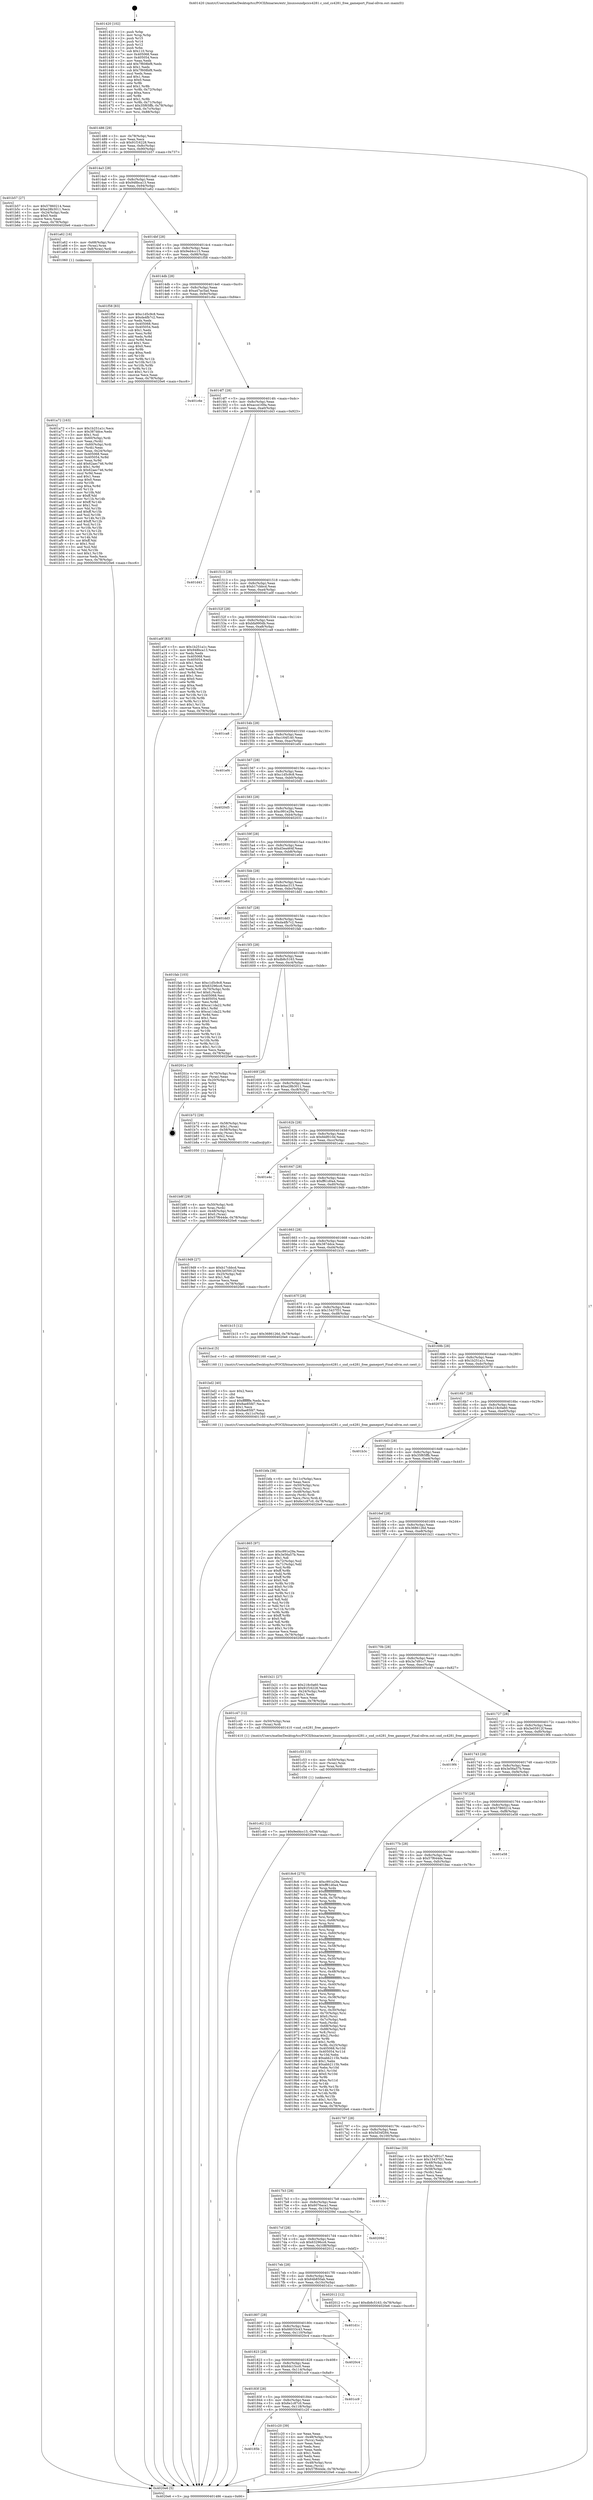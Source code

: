 digraph "0x401420" {
  label = "0x401420 (/mnt/c/Users/mathe/Desktop/tcc/POCII/binaries/extr_linuxsoundpcics4281.c_snd_cs4281_free_gameport_Final-ollvm.out::main(0))"
  labelloc = "t"
  node[shape=record]

  Entry [label="",width=0.3,height=0.3,shape=circle,fillcolor=black,style=filled]
  "0x401486" [label="{
     0x401486 [29]\l
     | [instrs]\l
     &nbsp;&nbsp;0x401486 \<+3\>: mov -0x78(%rbp),%eax\l
     &nbsp;&nbsp;0x401489 \<+2\>: mov %eax,%ecx\l
     &nbsp;&nbsp;0x40148b \<+6\>: sub $0x91f16228,%ecx\l
     &nbsp;&nbsp;0x401491 \<+6\>: mov %eax,-0x8c(%rbp)\l
     &nbsp;&nbsp;0x401497 \<+6\>: mov %ecx,-0x90(%rbp)\l
     &nbsp;&nbsp;0x40149d \<+6\>: je 0000000000401b57 \<main+0x737\>\l
  }"]
  "0x401b57" [label="{
     0x401b57 [27]\l
     | [instrs]\l
     &nbsp;&nbsp;0x401b57 \<+5\>: mov $0x57860214,%eax\l
     &nbsp;&nbsp;0x401b5c \<+5\>: mov $0xe28b3011,%ecx\l
     &nbsp;&nbsp;0x401b61 \<+3\>: mov -0x24(%rbp),%edx\l
     &nbsp;&nbsp;0x401b64 \<+3\>: cmp $0x0,%edx\l
     &nbsp;&nbsp;0x401b67 \<+3\>: cmove %ecx,%eax\l
     &nbsp;&nbsp;0x401b6a \<+3\>: mov %eax,-0x78(%rbp)\l
     &nbsp;&nbsp;0x401b6d \<+5\>: jmp 00000000004020e6 \<main+0xcc6\>\l
  }"]
  "0x4014a3" [label="{
     0x4014a3 [28]\l
     | [instrs]\l
     &nbsp;&nbsp;0x4014a3 \<+5\>: jmp 00000000004014a8 \<main+0x88\>\l
     &nbsp;&nbsp;0x4014a8 \<+6\>: mov -0x8c(%rbp),%eax\l
     &nbsp;&nbsp;0x4014ae \<+5\>: sub $0x948bca13,%eax\l
     &nbsp;&nbsp;0x4014b3 \<+6\>: mov %eax,-0x94(%rbp)\l
     &nbsp;&nbsp;0x4014b9 \<+6\>: je 0000000000401a62 \<main+0x642\>\l
  }"]
  Exit [label="",width=0.3,height=0.3,shape=circle,fillcolor=black,style=filled,peripheries=2]
  "0x401a62" [label="{
     0x401a62 [16]\l
     | [instrs]\l
     &nbsp;&nbsp;0x401a62 \<+4\>: mov -0x68(%rbp),%rax\l
     &nbsp;&nbsp;0x401a66 \<+3\>: mov (%rax),%rax\l
     &nbsp;&nbsp;0x401a69 \<+4\>: mov 0x8(%rax),%rdi\l
     &nbsp;&nbsp;0x401a6d \<+5\>: call 0000000000401060 \<atoi@plt\>\l
     | [calls]\l
     &nbsp;&nbsp;0x401060 \{1\} (unknown)\l
  }"]
  "0x4014bf" [label="{
     0x4014bf [28]\l
     | [instrs]\l
     &nbsp;&nbsp;0x4014bf \<+5\>: jmp 00000000004014c4 \<main+0xa4\>\l
     &nbsp;&nbsp;0x4014c4 \<+6\>: mov -0x8c(%rbp),%eax\l
     &nbsp;&nbsp;0x4014ca \<+5\>: sub $0x9ed4cc15,%eax\l
     &nbsp;&nbsp;0x4014cf \<+6\>: mov %eax,-0x98(%rbp)\l
     &nbsp;&nbsp;0x4014d5 \<+6\>: je 0000000000401f58 \<main+0xb38\>\l
  }"]
  "0x401c62" [label="{
     0x401c62 [12]\l
     | [instrs]\l
     &nbsp;&nbsp;0x401c62 \<+7\>: movl $0x9ed4cc15,-0x78(%rbp)\l
     &nbsp;&nbsp;0x401c69 \<+5\>: jmp 00000000004020e6 \<main+0xcc6\>\l
  }"]
  "0x401f58" [label="{
     0x401f58 [83]\l
     | [instrs]\l
     &nbsp;&nbsp;0x401f58 \<+5\>: mov $0xc1d5c9c8,%eax\l
     &nbsp;&nbsp;0x401f5d \<+5\>: mov $0xda4fb7c2,%ecx\l
     &nbsp;&nbsp;0x401f62 \<+2\>: xor %edx,%edx\l
     &nbsp;&nbsp;0x401f64 \<+7\>: mov 0x405068,%esi\l
     &nbsp;&nbsp;0x401f6b \<+7\>: mov 0x405054,%edi\l
     &nbsp;&nbsp;0x401f72 \<+3\>: sub $0x1,%edx\l
     &nbsp;&nbsp;0x401f75 \<+3\>: mov %esi,%r8d\l
     &nbsp;&nbsp;0x401f78 \<+3\>: add %edx,%r8d\l
     &nbsp;&nbsp;0x401f7b \<+4\>: imul %r8d,%esi\l
     &nbsp;&nbsp;0x401f7f \<+3\>: and $0x1,%esi\l
     &nbsp;&nbsp;0x401f82 \<+3\>: cmp $0x0,%esi\l
     &nbsp;&nbsp;0x401f85 \<+4\>: sete %r9b\l
     &nbsp;&nbsp;0x401f89 \<+3\>: cmp $0xa,%edi\l
     &nbsp;&nbsp;0x401f8c \<+4\>: setl %r10b\l
     &nbsp;&nbsp;0x401f90 \<+3\>: mov %r9b,%r11b\l
     &nbsp;&nbsp;0x401f93 \<+3\>: and %r10b,%r11b\l
     &nbsp;&nbsp;0x401f96 \<+3\>: xor %r10b,%r9b\l
     &nbsp;&nbsp;0x401f99 \<+3\>: or %r9b,%r11b\l
     &nbsp;&nbsp;0x401f9c \<+4\>: test $0x1,%r11b\l
     &nbsp;&nbsp;0x401fa0 \<+3\>: cmovne %ecx,%eax\l
     &nbsp;&nbsp;0x401fa3 \<+3\>: mov %eax,-0x78(%rbp)\l
     &nbsp;&nbsp;0x401fa6 \<+5\>: jmp 00000000004020e6 \<main+0xcc6\>\l
  }"]
  "0x4014db" [label="{
     0x4014db [28]\l
     | [instrs]\l
     &nbsp;&nbsp;0x4014db \<+5\>: jmp 00000000004014e0 \<main+0xc0\>\l
     &nbsp;&nbsp;0x4014e0 \<+6\>: mov -0x8c(%rbp),%eax\l
     &nbsp;&nbsp;0x4014e6 \<+5\>: sub $0xa47ac5ad,%eax\l
     &nbsp;&nbsp;0x4014eb \<+6\>: mov %eax,-0x9c(%rbp)\l
     &nbsp;&nbsp;0x4014f1 \<+6\>: je 0000000000401c6e \<main+0x84e\>\l
  }"]
  "0x401c53" [label="{
     0x401c53 [15]\l
     | [instrs]\l
     &nbsp;&nbsp;0x401c53 \<+4\>: mov -0x50(%rbp),%rax\l
     &nbsp;&nbsp;0x401c57 \<+3\>: mov (%rax),%rax\l
     &nbsp;&nbsp;0x401c5a \<+3\>: mov %rax,%rdi\l
     &nbsp;&nbsp;0x401c5d \<+5\>: call 0000000000401030 \<free@plt\>\l
     | [calls]\l
     &nbsp;&nbsp;0x401030 \{1\} (unknown)\l
  }"]
  "0x401c6e" [label="{
     0x401c6e\l
  }", style=dashed]
  "0x4014f7" [label="{
     0x4014f7 [28]\l
     | [instrs]\l
     &nbsp;&nbsp;0x4014f7 \<+5\>: jmp 00000000004014fc \<main+0xdc\>\l
     &nbsp;&nbsp;0x4014fc \<+6\>: mov -0x8c(%rbp),%eax\l
     &nbsp;&nbsp;0x401502 \<+5\>: sub $0xacce169a,%eax\l
     &nbsp;&nbsp;0x401507 \<+6\>: mov %eax,-0xa0(%rbp)\l
     &nbsp;&nbsp;0x40150d \<+6\>: je 0000000000401d43 \<main+0x923\>\l
  }"]
  "0x40185b" [label="{
     0x40185b\l
  }", style=dashed]
  "0x401d43" [label="{
     0x401d43\l
  }", style=dashed]
  "0x401513" [label="{
     0x401513 [28]\l
     | [instrs]\l
     &nbsp;&nbsp;0x401513 \<+5\>: jmp 0000000000401518 \<main+0xf8\>\l
     &nbsp;&nbsp;0x401518 \<+6\>: mov -0x8c(%rbp),%eax\l
     &nbsp;&nbsp;0x40151e \<+5\>: sub $0xb17cbbcd,%eax\l
     &nbsp;&nbsp;0x401523 \<+6\>: mov %eax,-0xa4(%rbp)\l
     &nbsp;&nbsp;0x401529 \<+6\>: je 0000000000401a0f \<main+0x5ef\>\l
  }"]
  "0x401c20" [label="{
     0x401c20 [39]\l
     | [instrs]\l
     &nbsp;&nbsp;0x401c20 \<+2\>: xor %eax,%eax\l
     &nbsp;&nbsp;0x401c22 \<+4\>: mov -0x48(%rbp),%rcx\l
     &nbsp;&nbsp;0x401c26 \<+2\>: mov (%rcx),%edx\l
     &nbsp;&nbsp;0x401c28 \<+2\>: mov %eax,%esi\l
     &nbsp;&nbsp;0x401c2a \<+2\>: sub %edx,%esi\l
     &nbsp;&nbsp;0x401c2c \<+2\>: mov %eax,%edx\l
     &nbsp;&nbsp;0x401c2e \<+3\>: sub $0x1,%edx\l
     &nbsp;&nbsp;0x401c31 \<+2\>: add %edx,%esi\l
     &nbsp;&nbsp;0x401c33 \<+2\>: sub %esi,%eax\l
     &nbsp;&nbsp;0x401c35 \<+4\>: mov -0x48(%rbp),%rcx\l
     &nbsp;&nbsp;0x401c39 \<+2\>: mov %eax,(%rcx)\l
     &nbsp;&nbsp;0x401c3b \<+7\>: movl $0x57f644de,-0x78(%rbp)\l
     &nbsp;&nbsp;0x401c42 \<+5\>: jmp 00000000004020e6 \<main+0xcc6\>\l
  }"]
  "0x401a0f" [label="{
     0x401a0f [83]\l
     | [instrs]\l
     &nbsp;&nbsp;0x401a0f \<+5\>: mov $0x1b251a1c,%eax\l
     &nbsp;&nbsp;0x401a14 \<+5\>: mov $0x948bca13,%ecx\l
     &nbsp;&nbsp;0x401a19 \<+2\>: xor %edx,%edx\l
     &nbsp;&nbsp;0x401a1b \<+7\>: mov 0x405068,%esi\l
     &nbsp;&nbsp;0x401a22 \<+7\>: mov 0x405054,%edi\l
     &nbsp;&nbsp;0x401a29 \<+3\>: sub $0x1,%edx\l
     &nbsp;&nbsp;0x401a2c \<+3\>: mov %esi,%r8d\l
     &nbsp;&nbsp;0x401a2f \<+3\>: add %edx,%r8d\l
     &nbsp;&nbsp;0x401a32 \<+4\>: imul %r8d,%esi\l
     &nbsp;&nbsp;0x401a36 \<+3\>: and $0x1,%esi\l
     &nbsp;&nbsp;0x401a39 \<+3\>: cmp $0x0,%esi\l
     &nbsp;&nbsp;0x401a3c \<+4\>: sete %r9b\l
     &nbsp;&nbsp;0x401a40 \<+3\>: cmp $0xa,%edi\l
     &nbsp;&nbsp;0x401a43 \<+4\>: setl %r10b\l
     &nbsp;&nbsp;0x401a47 \<+3\>: mov %r9b,%r11b\l
     &nbsp;&nbsp;0x401a4a \<+3\>: and %r10b,%r11b\l
     &nbsp;&nbsp;0x401a4d \<+3\>: xor %r10b,%r9b\l
     &nbsp;&nbsp;0x401a50 \<+3\>: or %r9b,%r11b\l
     &nbsp;&nbsp;0x401a53 \<+4\>: test $0x1,%r11b\l
     &nbsp;&nbsp;0x401a57 \<+3\>: cmovne %ecx,%eax\l
     &nbsp;&nbsp;0x401a5a \<+3\>: mov %eax,-0x78(%rbp)\l
     &nbsp;&nbsp;0x401a5d \<+5\>: jmp 00000000004020e6 \<main+0xcc6\>\l
  }"]
  "0x40152f" [label="{
     0x40152f [28]\l
     | [instrs]\l
     &nbsp;&nbsp;0x40152f \<+5\>: jmp 0000000000401534 \<main+0x114\>\l
     &nbsp;&nbsp;0x401534 \<+6\>: mov -0x8c(%rbp),%eax\l
     &nbsp;&nbsp;0x40153a \<+5\>: sub $0xbfa990db,%eax\l
     &nbsp;&nbsp;0x40153f \<+6\>: mov %eax,-0xa8(%rbp)\l
     &nbsp;&nbsp;0x401545 \<+6\>: je 0000000000401ca8 \<main+0x888\>\l
  }"]
  "0x40183f" [label="{
     0x40183f [28]\l
     | [instrs]\l
     &nbsp;&nbsp;0x40183f \<+5\>: jmp 0000000000401844 \<main+0x424\>\l
     &nbsp;&nbsp;0x401844 \<+6\>: mov -0x8c(%rbp),%eax\l
     &nbsp;&nbsp;0x40184a \<+5\>: sub $0x6e1c87c0,%eax\l
     &nbsp;&nbsp;0x40184f \<+6\>: mov %eax,-0x118(%rbp)\l
     &nbsp;&nbsp;0x401855 \<+6\>: je 0000000000401c20 \<main+0x800\>\l
  }"]
  "0x401ca8" [label="{
     0x401ca8\l
  }", style=dashed]
  "0x40154b" [label="{
     0x40154b [28]\l
     | [instrs]\l
     &nbsp;&nbsp;0x40154b \<+5\>: jmp 0000000000401550 \<main+0x130\>\l
     &nbsp;&nbsp;0x401550 \<+6\>: mov -0x8c(%rbp),%eax\l
     &nbsp;&nbsp;0x401556 \<+5\>: sub $0xc164f140,%eax\l
     &nbsp;&nbsp;0x40155b \<+6\>: mov %eax,-0xac(%rbp)\l
     &nbsp;&nbsp;0x401561 \<+6\>: je 0000000000401ef4 \<main+0xad4\>\l
  }"]
  "0x401cc9" [label="{
     0x401cc9\l
  }", style=dashed]
  "0x401ef4" [label="{
     0x401ef4\l
  }", style=dashed]
  "0x401567" [label="{
     0x401567 [28]\l
     | [instrs]\l
     &nbsp;&nbsp;0x401567 \<+5\>: jmp 000000000040156c \<main+0x14c\>\l
     &nbsp;&nbsp;0x40156c \<+6\>: mov -0x8c(%rbp),%eax\l
     &nbsp;&nbsp;0x401572 \<+5\>: sub $0xc1d5c9c8,%eax\l
     &nbsp;&nbsp;0x401577 \<+6\>: mov %eax,-0xb0(%rbp)\l
     &nbsp;&nbsp;0x40157d \<+6\>: je 00000000004020d5 \<main+0xcb5\>\l
  }"]
  "0x401823" [label="{
     0x401823 [28]\l
     | [instrs]\l
     &nbsp;&nbsp;0x401823 \<+5\>: jmp 0000000000401828 \<main+0x408\>\l
     &nbsp;&nbsp;0x401828 \<+6\>: mov -0x8c(%rbp),%eax\l
     &nbsp;&nbsp;0x40182e \<+5\>: sub $0x6dc15cc0,%eax\l
     &nbsp;&nbsp;0x401833 \<+6\>: mov %eax,-0x114(%rbp)\l
     &nbsp;&nbsp;0x401839 \<+6\>: je 0000000000401cc9 \<main+0x8a9\>\l
  }"]
  "0x4020d5" [label="{
     0x4020d5\l
  }", style=dashed]
  "0x401583" [label="{
     0x401583 [28]\l
     | [instrs]\l
     &nbsp;&nbsp;0x401583 \<+5\>: jmp 0000000000401588 \<main+0x168\>\l
     &nbsp;&nbsp;0x401588 \<+6\>: mov -0x8c(%rbp),%eax\l
     &nbsp;&nbsp;0x40158e \<+5\>: sub $0xc991e29a,%eax\l
     &nbsp;&nbsp;0x401593 \<+6\>: mov %eax,-0xb4(%rbp)\l
     &nbsp;&nbsp;0x401599 \<+6\>: je 0000000000402031 \<main+0xc11\>\l
  }"]
  "0x4020c4" [label="{
     0x4020c4\l
  }", style=dashed]
  "0x402031" [label="{
     0x402031\l
  }", style=dashed]
  "0x40159f" [label="{
     0x40159f [28]\l
     | [instrs]\l
     &nbsp;&nbsp;0x40159f \<+5\>: jmp 00000000004015a4 \<main+0x184\>\l
     &nbsp;&nbsp;0x4015a4 \<+6\>: mov -0x8c(%rbp),%eax\l
     &nbsp;&nbsp;0x4015aa \<+5\>: sub $0xd3ea464f,%eax\l
     &nbsp;&nbsp;0x4015af \<+6\>: mov %eax,-0xb8(%rbp)\l
     &nbsp;&nbsp;0x4015b5 \<+6\>: je 0000000000401e64 \<main+0xa44\>\l
  }"]
  "0x401807" [label="{
     0x401807 [28]\l
     | [instrs]\l
     &nbsp;&nbsp;0x401807 \<+5\>: jmp 000000000040180c \<main+0x3ec\>\l
     &nbsp;&nbsp;0x40180c \<+6\>: mov -0x8c(%rbp),%eax\l
     &nbsp;&nbsp;0x401812 \<+5\>: sub $0x66033c43,%eax\l
     &nbsp;&nbsp;0x401817 \<+6\>: mov %eax,-0x110(%rbp)\l
     &nbsp;&nbsp;0x40181d \<+6\>: je 00000000004020c4 \<main+0xca4\>\l
  }"]
  "0x401e64" [label="{
     0x401e64\l
  }", style=dashed]
  "0x4015bb" [label="{
     0x4015bb [28]\l
     | [instrs]\l
     &nbsp;&nbsp;0x4015bb \<+5\>: jmp 00000000004015c0 \<main+0x1a0\>\l
     &nbsp;&nbsp;0x4015c0 \<+6\>: mov -0x8c(%rbp),%eax\l
     &nbsp;&nbsp;0x4015c6 \<+5\>: sub $0xda4ac313,%eax\l
     &nbsp;&nbsp;0x4015cb \<+6\>: mov %eax,-0xbc(%rbp)\l
     &nbsp;&nbsp;0x4015d1 \<+6\>: je 0000000000401dd3 \<main+0x9b3\>\l
  }"]
  "0x401d1c" [label="{
     0x401d1c\l
  }", style=dashed]
  "0x401dd3" [label="{
     0x401dd3\l
  }", style=dashed]
  "0x4015d7" [label="{
     0x4015d7 [28]\l
     | [instrs]\l
     &nbsp;&nbsp;0x4015d7 \<+5\>: jmp 00000000004015dc \<main+0x1bc\>\l
     &nbsp;&nbsp;0x4015dc \<+6\>: mov -0x8c(%rbp),%eax\l
     &nbsp;&nbsp;0x4015e2 \<+5\>: sub $0xda4fb7c2,%eax\l
     &nbsp;&nbsp;0x4015e7 \<+6\>: mov %eax,-0xc0(%rbp)\l
     &nbsp;&nbsp;0x4015ed \<+6\>: je 0000000000401fab \<main+0xb8b\>\l
  }"]
  "0x4017eb" [label="{
     0x4017eb [28]\l
     | [instrs]\l
     &nbsp;&nbsp;0x4017eb \<+5\>: jmp 00000000004017f0 \<main+0x3d0\>\l
     &nbsp;&nbsp;0x4017f0 \<+6\>: mov -0x8c(%rbp),%eax\l
     &nbsp;&nbsp;0x4017f6 \<+5\>: sub $0x64b850ab,%eax\l
     &nbsp;&nbsp;0x4017fb \<+6\>: mov %eax,-0x10c(%rbp)\l
     &nbsp;&nbsp;0x401801 \<+6\>: je 0000000000401d1c \<main+0x8fc\>\l
  }"]
  "0x401fab" [label="{
     0x401fab [103]\l
     | [instrs]\l
     &nbsp;&nbsp;0x401fab \<+5\>: mov $0xc1d5c9c8,%eax\l
     &nbsp;&nbsp;0x401fb0 \<+5\>: mov $0x63296cc6,%ecx\l
     &nbsp;&nbsp;0x401fb5 \<+4\>: mov -0x70(%rbp),%rdx\l
     &nbsp;&nbsp;0x401fb9 \<+6\>: movl $0x0,(%rdx)\l
     &nbsp;&nbsp;0x401fbf \<+7\>: mov 0x405068,%esi\l
     &nbsp;&nbsp;0x401fc6 \<+7\>: mov 0x405054,%edi\l
     &nbsp;&nbsp;0x401fcd \<+3\>: mov %esi,%r8d\l
     &nbsp;&nbsp;0x401fd0 \<+7\>: add $0xca11da22,%r8d\l
     &nbsp;&nbsp;0x401fd7 \<+4\>: sub $0x1,%r8d\l
     &nbsp;&nbsp;0x401fdb \<+7\>: sub $0xca11da22,%r8d\l
     &nbsp;&nbsp;0x401fe2 \<+4\>: imul %r8d,%esi\l
     &nbsp;&nbsp;0x401fe6 \<+3\>: and $0x1,%esi\l
     &nbsp;&nbsp;0x401fe9 \<+3\>: cmp $0x0,%esi\l
     &nbsp;&nbsp;0x401fec \<+4\>: sete %r9b\l
     &nbsp;&nbsp;0x401ff0 \<+3\>: cmp $0xa,%edi\l
     &nbsp;&nbsp;0x401ff3 \<+4\>: setl %r10b\l
     &nbsp;&nbsp;0x401ff7 \<+3\>: mov %r9b,%r11b\l
     &nbsp;&nbsp;0x401ffa \<+3\>: and %r10b,%r11b\l
     &nbsp;&nbsp;0x401ffd \<+3\>: xor %r10b,%r9b\l
     &nbsp;&nbsp;0x402000 \<+3\>: or %r9b,%r11b\l
     &nbsp;&nbsp;0x402003 \<+4\>: test $0x1,%r11b\l
     &nbsp;&nbsp;0x402007 \<+3\>: cmovne %ecx,%eax\l
     &nbsp;&nbsp;0x40200a \<+3\>: mov %eax,-0x78(%rbp)\l
     &nbsp;&nbsp;0x40200d \<+5\>: jmp 00000000004020e6 \<main+0xcc6\>\l
  }"]
  "0x4015f3" [label="{
     0x4015f3 [28]\l
     | [instrs]\l
     &nbsp;&nbsp;0x4015f3 \<+5\>: jmp 00000000004015f8 \<main+0x1d8\>\l
     &nbsp;&nbsp;0x4015f8 \<+6\>: mov -0x8c(%rbp),%eax\l
     &nbsp;&nbsp;0x4015fe \<+5\>: sub $0xdb8c5163,%eax\l
     &nbsp;&nbsp;0x401603 \<+6\>: mov %eax,-0xc4(%rbp)\l
     &nbsp;&nbsp;0x401609 \<+6\>: je 000000000040201e \<main+0xbfe\>\l
  }"]
  "0x402012" [label="{
     0x402012 [12]\l
     | [instrs]\l
     &nbsp;&nbsp;0x402012 \<+7\>: movl $0xdb8c5163,-0x78(%rbp)\l
     &nbsp;&nbsp;0x402019 \<+5\>: jmp 00000000004020e6 \<main+0xcc6\>\l
  }"]
  "0x40201e" [label="{
     0x40201e [19]\l
     | [instrs]\l
     &nbsp;&nbsp;0x40201e \<+4\>: mov -0x70(%rbp),%rax\l
     &nbsp;&nbsp;0x402022 \<+2\>: mov (%rax),%eax\l
     &nbsp;&nbsp;0x402024 \<+4\>: lea -0x20(%rbp),%rsp\l
     &nbsp;&nbsp;0x402028 \<+1\>: pop %rbx\l
     &nbsp;&nbsp;0x402029 \<+2\>: pop %r12\l
     &nbsp;&nbsp;0x40202b \<+2\>: pop %r14\l
     &nbsp;&nbsp;0x40202d \<+2\>: pop %r15\l
     &nbsp;&nbsp;0x40202f \<+1\>: pop %rbp\l
     &nbsp;&nbsp;0x402030 \<+1\>: ret\l
  }"]
  "0x40160f" [label="{
     0x40160f [28]\l
     | [instrs]\l
     &nbsp;&nbsp;0x40160f \<+5\>: jmp 0000000000401614 \<main+0x1f4\>\l
     &nbsp;&nbsp;0x401614 \<+6\>: mov -0x8c(%rbp),%eax\l
     &nbsp;&nbsp;0x40161a \<+5\>: sub $0xe28b3011,%eax\l
     &nbsp;&nbsp;0x40161f \<+6\>: mov %eax,-0xc8(%rbp)\l
     &nbsp;&nbsp;0x401625 \<+6\>: je 0000000000401b72 \<main+0x752\>\l
  }"]
  "0x4017cf" [label="{
     0x4017cf [28]\l
     | [instrs]\l
     &nbsp;&nbsp;0x4017cf \<+5\>: jmp 00000000004017d4 \<main+0x3b4\>\l
     &nbsp;&nbsp;0x4017d4 \<+6\>: mov -0x8c(%rbp),%eax\l
     &nbsp;&nbsp;0x4017da \<+5\>: sub $0x63296cc6,%eax\l
     &nbsp;&nbsp;0x4017df \<+6\>: mov %eax,-0x108(%rbp)\l
     &nbsp;&nbsp;0x4017e5 \<+6\>: je 0000000000402012 \<main+0xbf2\>\l
  }"]
  "0x401b72" [label="{
     0x401b72 [29]\l
     | [instrs]\l
     &nbsp;&nbsp;0x401b72 \<+4\>: mov -0x58(%rbp),%rax\l
     &nbsp;&nbsp;0x401b76 \<+6\>: movl $0x1,(%rax)\l
     &nbsp;&nbsp;0x401b7c \<+4\>: mov -0x58(%rbp),%rax\l
     &nbsp;&nbsp;0x401b80 \<+3\>: movslq (%rax),%rax\l
     &nbsp;&nbsp;0x401b83 \<+4\>: shl $0x2,%rax\l
     &nbsp;&nbsp;0x401b87 \<+3\>: mov %rax,%rdi\l
     &nbsp;&nbsp;0x401b8a \<+5\>: call 0000000000401050 \<malloc@plt\>\l
     | [calls]\l
     &nbsp;&nbsp;0x401050 \{1\} (unknown)\l
  }"]
  "0x40162b" [label="{
     0x40162b [28]\l
     | [instrs]\l
     &nbsp;&nbsp;0x40162b \<+5\>: jmp 0000000000401630 \<main+0x210\>\l
     &nbsp;&nbsp;0x401630 \<+6\>: mov -0x8c(%rbp),%eax\l
     &nbsp;&nbsp;0x401636 \<+5\>: sub $0xfddf010d,%eax\l
     &nbsp;&nbsp;0x40163b \<+6\>: mov %eax,-0xcc(%rbp)\l
     &nbsp;&nbsp;0x401641 \<+6\>: je 0000000000401e4c \<main+0xa2c\>\l
  }"]
  "0x40209d" [label="{
     0x40209d\l
  }", style=dashed]
  "0x401e4c" [label="{
     0x401e4c\l
  }", style=dashed]
  "0x401647" [label="{
     0x401647 [28]\l
     | [instrs]\l
     &nbsp;&nbsp;0x401647 \<+5\>: jmp 000000000040164c \<main+0x22c\>\l
     &nbsp;&nbsp;0x40164c \<+6\>: mov -0x8c(%rbp),%eax\l
     &nbsp;&nbsp;0x401652 \<+5\>: sub $0xff61d0a4,%eax\l
     &nbsp;&nbsp;0x401657 \<+6\>: mov %eax,-0xd0(%rbp)\l
     &nbsp;&nbsp;0x40165d \<+6\>: je 00000000004019d9 \<main+0x5b9\>\l
  }"]
  "0x4017b3" [label="{
     0x4017b3 [28]\l
     | [instrs]\l
     &nbsp;&nbsp;0x4017b3 \<+5\>: jmp 00000000004017b8 \<main+0x398\>\l
     &nbsp;&nbsp;0x4017b8 \<+6\>: mov -0x8c(%rbp),%eax\l
     &nbsp;&nbsp;0x4017be \<+5\>: sub $0x6076aca1,%eax\l
     &nbsp;&nbsp;0x4017c3 \<+6\>: mov %eax,-0x104(%rbp)\l
     &nbsp;&nbsp;0x4017c9 \<+6\>: je 000000000040209d \<main+0xc7d\>\l
  }"]
  "0x4019d9" [label="{
     0x4019d9 [27]\l
     | [instrs]\l
     &nbsp;&nbsp;0x4019d9 \<+5\>: mov $0xb17cbbcd,%eax\l
     &nbsp;&nbsp;0x4019de \<+5\>: mov $0x3e05912f,%ecx\l
     &nbsp;&nbsp;0x4019e3 \<+3\>: mov -0x25(%rbp),%dl\l
     &nbsp;&nbsp;0x4019e6 \<+3\>: test $0x1,%dl\l
     &nbsp;&nbsp;0x4019e9 \<+3\>: cmovne %ecx,%eax\l
     &nbsp;&nbsp;0x4019ec \<+3\>: mov %eax,-0x78(%rbp)\l
     &nbsp;&nbsp;0x4019ef \<+5\>: jmp 00000000004020e6 \<main+0xcc6\>\l
  }"]
  "0x401663" [label="{
     0x401663 [28]\l
     | [instrs]\l
     &nbsp;&nbsp;0x401663 \<+5\>: jmp 0000000000401668 \<main+0x248\>\l
     &nbsp;&nbsp;0x401668 \<+6\>: mov -0x8c(%rbp),%eax\l
     &nbsp;&nbsp;0x40166e \<+5\>: sub $0x387ddce,%eax\l
     &nbsp;&nbsp;0x401673 \<+6\>: mov %eax,-0xd4(%rbp)\l
     &nbsp;&nbsp;0x401679 \<+6\>: je 0000000000401b15 \<main+0x6f5\>\l
  }"]
  "0x401f4c" [label="{
     0x401f4c\l
  }", style=dashed]
  "0x401b15" [label="{
     0x401b15 [12]\l
     | [instrs]\l
     &nbsp;&nbsp;0x401b15 \<+7\>: movl $0x3686126d,-0x78(%rbp)\l
     &nbsp;&nbsp;0x401b1c \<+5\>: jmp 00000000004020e6 \<main+0xcc6\>\l
  }"]
  "0x40167f" [label="{
     0x40167f [28]\l
     | [instrs]\l
     &nbsp;&nbsp;0x40167f \<+5\>: jmp 0000000000401684 \<main+0x264\>\l
     &nbsp;&nbsp;0x401684 \<+6\>: mov -0x8c(%rbp),%eax\l
     &nbsp;&nbsp;0x40168a \<+5\>: sub $0x15437f31,%eax\l
     &nbsp;&nbsp;0x40168f \<+6\>: mov %eax,-0xd8(%rbp)\l
     &nbsp;&nbsp;0x401695 \<+6\>: je 0000000000401bcd \<main+0x7ad\>\l
  }"]
  "0x401bfa" [label="{
     0x401bfa [38]\l
     | [instrs]\l
     &nbsp;&nbsp;0x401bfa \<+6\>: mov -0x11c(%rbp),%ecx\l
     &nbsp;&nbsp;0x401c00 \<+3\>: imul %eax,%ecx\l
     &nbsp;&nbsp;0x401c03 \<+4\>: mov -0x50(%rbp),%rsi\l
     &nbsp;&nbsp;0x401c07 \<+3\>: mov (%rsi),%rsi\l
     &nbsp;&nbsp;0x401c0a \<+4\>: mov -0x48(%rbp),%rdi\l
     &nbsp;&nbsp;0x401c0e \<+3\>: movslq (%rdi),%rdi\l
     &nbsp;&nbsp;0x401c11 \<+3\>: mov %ecx,(%rsi,%rdi,4)\l
     &nbsp;&nbsp;0x401c14 \<+7\>: movl $0x6e1c87c0,-0x78(%rbp)\l
     &nbsp;&nbsp;0x401c1b \<+5\>: jmp 00000000004020e6 \<main+0xcc6\>\l
  }"]
  "0x401bcd" [label="{
     0x401bcd [5]\l
     | [instrs]\l
     &nbsp;&nbsp;0x401bcd \<+5\>: call 0000000000401160 \<next_i\>\l
     | [calls]\l
     &nbsp;&nbsp;0x401160 \{1\} (/mnt/c/Users/mathe/Desktop/tcc/POCII/binaries/extr_linuxsoundpcics4281.c_snd_cs4281_free_gameport_Final-ollvm.out::next_i)\l
  }"]
  "0x40169b" [label="{
     0x40169b [28]\l
     | [instrs]\l
     &nbsp;&nbsp;0x40169b \<+5\>: jmp 00000000004016a0 \<main+0x280\>\l
     &nbsp;&nbsp;0x4016a0 \<+6\>: mov -0x8c(%rbp),%eax\l
     &nbsp;&nbsp;0x4016a6 \<+5\>: sub $0x1b251a1c,%eax\l
     &nbsp;&nbsp;0x4016ab \<+6\>: mov %eax,-0xdc(%rbp)\l
     &nbsp;&nbsp;0x4016b1 \<+6\>: je 0000000000402070 \<main+0xc50\>\l
  }"]
  "0x401bd2" [label="{
     0x401bd2 [40]\l
     | [instrs]\l
     &nbsp;&nbsp;0x401bd2 \<+5\>: mov $0x2,%ecx\l
     &nbsp;&nbsp;0x401bd7 \<+1\>: cltd\l
     &nbsp;&nbsp;0x401bd8 \<+2\>: idiv %ecx\l
     &nbsp;&nbsp;0x401bda \<+6\>: imul $0xfffffffe,%edx,%ecx\l
     &nbsp;&nbsp;0x401be0 \<+6\>: add $0x8ae85fd7,%ecx\l
     &nbsp;&nbsp;0x401be6 \<+3\>: add $0x1,%ecx\l
     &nbsp;&nbsp;0x401be9 \<+6\>: sub $0x8ae85fd7,%ecx\l
     &nbsp;&nbsp;0x401bef \<+6\>: mov %ecx,-0x11c(%rbp)\l
     &nbsp;&nbsp;0x401bf5 \<+5\>: call 0000000000401160 \<next_i\>\l
     | [calls]\l
     &nbsp;&nbsp;0x401160 \{1\} (/mnt/c/Users/mathe/Desktop/tcc/POCII/binaries/extr_linuxsoundpcics4281.c_snd_cs4281_free_gameport_Final-ollvm.out::next_i)\l
  }"]
  "0x402070" [label="{
     0x402070\l
  }", style=dashed]
  "0x4016b7" [label="{
     0x4016b7 [28]\l
     | [instrs]\l
     &nbsp;&nbsp;0x4016b7 \<+5\>: jmp 00000000004016bc \<main+0x29c\>\l
     &nbsp;&nbsp;0x4016bc \<+6\>: mov -0x8c(%rbp),%eax\l
     &nbsp;&nbsp;0x4016c2 \<+5\>: sub $0x218c0a60,%eax\l
     &nbsp;&nbsp;0x4016c7 \<+6\>: mov %eax,-0xe0(%rbp)\l
     &nbsp;&nbsp;0x4016cd \<+6\>: je 0000000000401b3c \<main+0x71c\>\l
  }"]
  "0x401797" [label="{
     0x401797 [28]\l
     | [instrs]\l
     &nbsp;&nbsp;0x401797 \<+5\>: jmp 000000000040179c \<main+0x37c\>\l
     &nbsp;&nbsp;0x40179c \<+6\>: mov -0x8c(%rbp),%eax\l
     &nbsp;&nbsp;0x4017a2 \<+5\>: sub $0x5d34f284,%eax\l
     &nbsp;&nbsp;0x4017a7 \<+6\>: mov %eax,-0x100(%rbp)\l
     &nbsp;&nbsp;0x4017ad \<+6\>: je 0000000000401f4c \<main+0xb2c\>\l
  }"]
  "0x401b3c" [label="{
     0x401b3c\l
  }", style=dashed]
  "0x4016d3" [label="{
     0x4016d3 [28]\l
     | [instrs]\l
     &nbsp;&nbsp;0x4016d3 \<+5\>: jmp 00000000004016d8 \<main+0x2b8\>\l
     &nbsp;&nbsp;0x4016d8 \<+6\>: mov -0x8c(%rbp),%eax\l
     &nbsp;&nbsp;0x4016de \<+5\>: sub $0x35f65ffb,%eax\l
     &nbsp;&nbsp;0x4016e3 \<+6\>: mov %eax,-0xe4(%rbp)\l
     &nbsp;&nbsp;0x4016e9 \<+6\>: je 0000000000401865 \<main+0x445\>\l
  }"]
  "0x401bac" [label="{
     0x401bac [33]\l
     | [instrs]\l
     &nbsp;&nbsp;0x401bac \<+5\>: mov $0x3a7d91c7,%eax\l
     &nbsp;&nbsp;0x401bb1 \<+5\>: mov $0x15437f31,%ecx\l
     &nbsp;&nbsp;0x401bb6 \<+4\>: mov -0x48(%rbp),%rdx\l
     &nbsp;&nbsp;0x401bba \<+2\>: mov (%rdx),%esi\l
     &nbsp;&nbsp;0x401bbc \<+4\>: mov -0x58(%rbp),%rdx\l
     &nbsp;&nbsp;0x401bc0 \<+2\>: cmp (%rdx),%esi\l
     &nbsp;&nbsp;0x401bc2 \<+3\>: cmovl %ecx,%eax\l
     &nbsp;&nbsp;0x401bc5 \<+3\>: mov %eax,-0x78(%rbp)\l
     &nbsp;&nbsp;0x401bc8 \<+5\>: jmp 00000000004020e6 \<main+0xcc6\>\l
  }"]
  "0x401865" [label="{
     0x401865 [97]\l
     | [instrs]\l
     &nbsp;&nbsp;0x401865 \<+5\>: mov $0xc991e29a,%eax\l
     &nbsp;&nbsp;0x40186a \<+5\>: mov $0x3e56a57b,%ecx\l
     &nbsp;&nbsp;0x40186f \<+2\>: mov $0x1,%dl\l
     &nbsp;&nbsp;0x401871 \<+4\>: mov -0x72(%rbp),%sil\l
     &nbsp;&nbsp;0x401875 \<+4\>: mov -0x71(%rbp),%dil\l
     &nbsp;&nbsp;0x401879 \<+3\>: mov %sil,%r8b\l
     &nbsp;&nbsp;0x40187c \<+4\>: xor $0xff,%r8b\l
     &nbsp;&nbsp;0x401880 \<+3\>: mov %dil,%r9b\l
     &nbsp;&nbsp;0x401883 \<+4\>: xor $0xff,%r9b\l
     &nbsp;&nbsp;0x401887 \<+3\>: xor $0x0,%dl\l
     &nbsp;&nbsp;0x40188a \<+3\>: mov %r8b,%r10b\l
     &nbsp;&nbsp;0x40188d \<+4\>: and $0x0,%r10b\l
     &nbsp;&nbsp;0x401891 \<+3\>: and %dl,%sil\l
     &nbsp;&nbsp;0x401894 \<+3\>: mov %r9b,%r11b\l
     &nbsp;&nbsp;0x401897 \<+4\>: and $0x0,%r11b\l
     &nbsp;&nbsp;0x40189b \<+3\>: and %dl,%dil\l
     &nbsp;&nbsp;0x40189e \<+3\>: or %sil,%r10b\l
     &nbsp;&nbsp;0x4018a1 \<+3\>: or %dil,%r11b\l
     &nbsp;&nbsp;0x4018a4 \<+3\>: xor %r11b,%r10b\l
     &nbsp;&nbsp;0x4018a7 \<+3\>: or %r9b,%r8b\l
     &nbsp;&nbsp;0x4018aa \<+4\>: xor $0xff,%r8b\l
     &nbsp;&nbsp;0x4018ae \<+3\>: or $0x0,%dl\l
     &nbsp;&nbsp;0x4018b1 \<+3\>: and %dl,%r8b\l
     &nbsp;&nbsp;0x4018b4 \<+3\>: or %r8b,%r10b\l
     &nbsp;&nbsp;0x4018b7 \<+4\>: test $0x1,%r10b\l
     &nbsp;&nbsp;0x4018bb \<+3\>: cmovne %ecx,%eax\l
     &nbsp;&nbsp;0x4018be \<+3\>: mov %eax,-0x78(%rbp)\l
     &nbsp;&nbsp;0x4018c1 \<+5\>: jmp 00000000004020e6 \<main+0xcc6\>\l
  }"]
  "0x4016ef" [label="{
     0x4016ef [28]\l
     | [instrs]\l
     &nbsp;&nbsp;0x4016ef \<+5\>: jmp 00000000004016f4 \<main+0x2d4\>\l
     &nbsp;&nbsp;0x4016f4 \<+6\>: mov -0x8c(%rbp),%eax\l
     &nbsp;&nbsp;0x4016fa \<+5\>: sub $0x3686126d,%eax\l
     &nbsp;&nbsp;0x4016ff \<+6\>: mov %eax,-0xe8(%rbp)\l
     &nbsp;&nbsp;0x401705 \<+6\>: je 0000000000401b21 \<main+0x701\>\l
  }"]
  "0x4020e6" [label="{
     0x4020e6 [5]\l
     | [instrs]\l
     &nbsp;&nbsp;0x4020e6 \<+5\>: jmp 0000000000401486 \<main+0x66\>\l
  }"]
  "0x401420" [label="{
     0x401420 [102]\l
     | [instrs]\l
     &nbsp;&nbsp;0x401420 \<+1\>: push %rbp\l
     &nbsp;&nbsp;0x401421 \<+3\>: mov %rsp,%rbp\l
     &nbsp;&nbsp;0x401424 \<+2\>: push %r15\l
     &nbsp;&nbsp;0x401426 \<+2\>: push %r14\l
     &nbsp;&nbsp;0x401428 \<+2\>: push %r12\l
     &nbsp;&nbsp;0x40142a \<+1\>: push %rbx\l
     &nbsp;&nbsp;0x40142b \<+7\>: sub $0x110,%rsp\l
     &nbsp;&nbsp;0x401432 \<+7\>: mov 0x405068,%eax\l
     &nbsp;&nbsp;0x401439 \<+7\>: mov 0x405054,%ecx\l
     &nbsp;&nbsp;0x401440 \<+2\>: mov %eax,%edx\l
     &nbsp;&nbsp;0x401442 \<+6\>: add $0x7f608bf8,%edx\l
     &nbsp;&nbsp;0x401448 \<+3\>: sub $0x1,%edx\l
     &nbsp;&nbsp;0x40144b \<+6\>: sub $0x7f608bf8,%edx\l
     &nbsp;&nbsp;0x401451 \<+3\>: imul %edx,%eax\l
     &nbsp;&nbsp;0x401454 \<+3\>: and $0x1,%eax\l
     &nbsp;&nbsp;0x401457 \<+3\>: cmp $0x0,%eax\l
     &nbsp;&nbsp;0x40145a \<+4\>: sete %r8b\l
     &nbsp;&nbsp;0x40145e \<+4\>: and $0x1,%r8b\l
     &nbsp;&nbsp;0x401462 \<+4\>: mov %r8b,-0x72(%rbp)\l
     &nbsp;&nbsp;0x401466 \<+3\>: cmp $0xa,%ecx\l
     &nbsp;&nbsp;0x401469 \<+4\>: setl %r8b\l
     &nbsp;&nbsp;0x40146d \<+4\>: and $0x1,%r8b\l
     &nbsp;&nbsp;0x401471 \<+4\>: mov %r8b,-0x71(%rbp)\l
     &nbsp;&nbsp;0x401475 \<+7\>: movl $0x35f65ffb,-0x78(%rbp)\l
     &nbsp;&nbsp;0x40147c \<+3\>: mov %edi,-0x7c(%rbp)\l
     &nbsp;&nbsp;0x40147f \<+7\>: mov %rsi,-0x88(%rbp)\l
  }"]
  "0x40177b" [label="{
     0x40177b [28]\l
     | [instrs]\l
     &nbsp;&nbsp;0x40177b \<+5\>: jmp 0000000000401780 \<main+0x360\>\l
     &nbsp;&nbsp;0x401780 \<+6\>: mov -0x8c(%rbp),%eax\l
     &nbsp;&nbsp;0x401786 \<+5\>: sub $0x57f644de,%eax\l
     &nbsp;&nbsp;0x40178b \<+6\>: mov %eax,-0xfc(%rbp)\l
     &nbsp;&nbsp;0x401791 \<+6\>: je 0000000000401bac \<main+0x78c\>\l
  }"]
  "0x401b21" [label="{
     0x401b21 [27]\l
     | [instrs]\l
     &nbsp;&nbsp;0x401b21 \<+5\>: mov $0x218c0a60,%eax\l
     &nbsp;&nbsp;0x401b26 \<+5\>: mov $0x91f16228,%ecx\l
     &nbsp;&nbsp;0x401b2b \<+3\>: mov -0x24(%rbp),%edx\l
     &nbsp;&nbsp;0x401b2e \<+3\>: cmp $0x1,%edx\l
     &nbsp;&nbsp;0x401b31 \<+3\>: cmovl %ecx,%eax\l
     &nbsp;&nbsp;0x401b34 \<+3\>: mov %eax,-0x78(%rbp)\l
     &nbsp;&nbsp;0x401b37 \<+5\>: jmp 00000000004020e6 \<main+0xcc6\>\l
  }"]
  "0x40170b" [label="{
     0x40170b [28]\l
     | [instrs]\l
     &nbsp;&nbsp;0x40170b \<+5\>: jmp 0000000000401710 \<main+0x2f0\>\l
     &nbsp;&nbsp;0x401710 \<+6\>: mov -0x8c(%rbp),%eax\l
     &nbsp;&nbsp;0x401716 \<+5\>: sub $0x3a7d91c7,%eax\l
     &nbsp;&nbsp;0x40171b \<+6\>: mov %eax,-0xec(%rbp)\l
     &nbsp;&nbsp;0x401721 \<+6\>: je 0000000000401c47 \<main+0x827\>\l
  }"]
  "0x401e58" [label="{
     0x401e58\l
  }", style=dashed]
  "0x401c47" [label="{
     0x401c47 [12]\l
     | [instrs]\l
     &nbsp;&nbsp;0x401c47 \<+4\>: mov -0x50(%rbp),%rax\l
     &nbsp;&nbsp;0x401c4b \<+3\>: mov (%rax),%rdi\l
     &nbsp;&nbsp;0x401c4e \<+5\>: call 0000000000401410 \<snd_cs4281_free_gameport\>\l
     | [calls]\l
     &nbsp;&nbsp;0x401410 \{1\} (/mnt/c/Users/mathe/Desktop/tcc/POCII/binaries/extr_linuxsoundpcics4281.c_snd_cs4281_free_gameport_Final-ollvm.out::snd_cs4281_free_gameport)\l
  }"]
  "0x401727" [label="{
     0x401727 [28]\l
     | [instrs]\l
     &nbsp;&nbsp;0x401727 \<+5\>: jmp 000000000040172c \<main+0x30c\>\l
     &nbsp;&nbsp;0x40172c \<+6\>: mov -0x8c(%rbp),%eax\l
     &nbsp;&nbsp;0x401732 \<+5\>: sub $0x3e05912f,%eax\l
     &nbsp;&nbsp;0x401737 \<+6\>: mov %eax,-0xf0(%rbp)\l
     &nbsp;&nbsp;0x40173d \<+6\>: je 00000000004019f4 \<main+0x5d4\>\l
  }"]
  "0x401b8f" [label="{
     0x401b8f [29]\l
     | [instrs]\l
     &nbsp;&nbsp;0x401b8f \<+4\>: mov -0x50(%rbp),%rdi\l
     &nbsp;&nbsp;0x401b93 \<+3\>: mov %rax,(%rdi)\l
     &nbsp;&nbsp;0x401b96 \<+4\>: mov -0x48(%rbp),%rax\l
     &nbsp;&nbsp;0x401b9a \<+6\>: movl $0x0,(%rax)\l
     &nbsp;&nbsp;0x401ba0 \<+7\>: movl $0x57f644de,-0x78(%rbp)\l
     &nbsp;&nbsp;0x401ba7 \<+5\>: jmp 00000000004020e6 \<main+0xcc6\>\l
  }"]
  "0x4019f4" [label="{
     0x4019f4\l
  }", style=dashed]
  "0x401743" [label="{
     0x401743 [28]\l
     | [instrs]\l
     &nbsp;&nbsp;0x401743 \<+5\>: jmp 0000000000401748 \<main+0x328\>\l
     &nbsp;&nbsp;0x401748 \<+6\>: mov -0x8c(%rbp),%eax\l
     &nbsp;&nbsp;0x40174e \<+5\>: sub $0x3e56a57b,%eax\l
     &nbsp;&nbsp;0x401753 \<+6\>: mov %eax,-0xf4(%rbp)\l
     &nbsp;&nbsp;0x401759 \<+6\>: je 00000000004018c6 \<main+0x4a6\>\l
  }"]
  "0x401a72" [label="{
     0x401a72 [163]\l
     | [instrs]\l
     &nbsp;&nbsp;0x401a72 \<+5\>: mov $0x1b251a1c,%ecx\l
     &nbsp;&nbsp;0x401a77 \<+5\>: mov $0x387ddce,%edx\l
     &nbsp;&nbsp;0x401a7c \<+3\>: mov $0x1,%sil\l
     &nbsp;&nbsp;0x401a7f \<+4\>: mov -0x60(%rbp),%rdi\l
     &nbsp;&nbsp;0x401a83 \<+2\>: mov %eax,(%rdi)\l
     &nbsp;&nbsp;0x401a85 \<+4\>: mov -0x60(%rbp),%rdi\l
     &nbsp;&nbsp;0x401a89 \<+2\>: mov (%rdi),%eax\l
     &nbsp;&nbsp;0x401a8b \<+3\>: mov %eax,-0x24(%rbp)\l
     &nbsp;&nbsp;0x401a8e \<+7\>: mov 0x405068,%eax\l
     &nbsp;&nbsp;0x401a95 \<+8\>: mov 0x405054,%r8d\l
     &nbsp;&nbsp;0x401a9d \<+3\>: mov %eax,%r9d\l
     &nbsp;&nbsp;0x401aa0 \<+7\>: add $0x62aec746,%r9d\l
     &nbsp;&nbsp;0x401aa7 \<+4\>: sub $0x1,%r9d\l
     &nbsp;&nbsp;0x401aab \<+7\>: sub $0x62aec746,%r9d\l
     &nbsp;&nbsp;0x401ab2 \<+4\>: imul %r9d,%eax\l
     &nbsp;&nbsp;0x401ab6 \<+3\>: and $0x1,%eax\l
     &nbsp;&nbsp;0x401ab9 \<+3\>: cmp $0x0,%eax\l
     &nbsp;&nbsp;0x401abc \<+4\>: sete %r10b\l
     &nbsp;&nbsp;0x401ac0 \<+4\>: cmp $0xa,%r8d\l
     &nbsp;&nbsp;0x401ac4 \<+4\>: setl %r11b\l
     &nbsp;&nbsp;0x401ac8 \<+3\>: mov %r10b,%bl\l
     &nbsp;&nbsp;0x401acb \<+3\>: xor $0xff,%bl\l
     &nbsp;&nbsp;0x401ace \<+3\>: mov %r11b,%r14b\l
     &nbsp;&nbsp;0x401ad1 \<+4\>: xor $0xff,%r14b\l
     &nbsp;&nbsp;0x401ad5 \<+4\>: xor $0x1,%sil\l
     &nbsp;&nbsp;0x401ad9 \<+3\>: mov %bl,%r15b\l
     &nbsp;&nbsp;0x401adc \<+4\>: and $0xff,%r15b\l
     &nbsp;&nbsp;0x401ae0 \<+3\>: and %sil,%r10b\l
     &nbsp;&nbsp;0x401ae3 \<+3\>: mov %r14b,%r12b\l
     &nbsp;&nbsp;0x401ae6 \<+4\>: and $0xff,%r12b\l
     &nbsp;&nbsp;0x401aea \<+3\>: and %sil,%r11b\l
     &nbsp;&nbsp;0x401aed \<+3\>: or %r10b,%r15b\l
     &nbsp;&nbsp;0x401af0 \<+3\>: or %r11b,%r12b\l
     &nbsp;&nbsp;0x401af3 \<+3\>: xor %r12b,%r15b\l
     &nbsp;&nbsp;0x401af6 \<+3\>: or %r14b,%bl\l
     &nbsp;&nbsp;0x401af9 \<+3\>: xor $0xff,%bl\l
     &nbsp;&nbsp;0x401afc \<+4\>: or $0x1,%sil\l
     &nbsp;&nbsp;0x401b00 \<+3\>: and %sil,%bl\l
     &nbsp;&nbsp;0x401b03 \<+3\>: or %bl,%r15b\l
     &nbsp;&nbsp;0x401b06 \<+4\>: test $0x1,%r15b\l
     &nbsp;&nbsp;0x401b0a \<+3\>: cmovne %edx,%ecx\l
     &nbsp;&nbsp;0x401b0d \<+3\>: mov %ecx,-0x78(%rbp)\l
     &nbsp;&nbsp;0x401b10 \<+5\>: jmp 00000000004020e6 \<main+0xcc6\>\l
  }"]
  "0x4018c6" [label="{
     0x4018c6 [275]\l
     | [instrs]\l
     &nbsp;&nbsp;0x4018c6 \<+5\>: mov $0xc991e29a,%eax\l
     &nbsp;&nbsp;0x4018cb \<+5\>: mov $0xff61d0a4,%ecx\l
     &nbsp;&nbsp;0x4018d0 \<+3\>: mov %rsp,%rdx\l
     &nbsp;&nbsp;0x4018d3 \<+4\>: add $0xfffffffffffffff0,%rdx\l
     &nbsp;&nbsp;0x4018d7 \<+3\>: mov %rdx,%rsp\l
     &nbsp;&nbsp;0x4018da \<+4\>: mov %rdx,-0x70(%rbp)\l
     &nbsp;&nbsp;0x4018de \<+3\>: mov %rsp,%rdx\l
     &nbsp;&nbsp;0x4018e1 \<+4\>: add $0xfffffffffffffff0,%rdx\l
     &nbsp;&nbsp;0x4018e5 \<+3\>: mov %rdx,%rsp\l
     &nbsp;&nbsp;0x4018e8 \<+3\>: mov %rsp,%rsi\l
     &nbsp;&nbsp;0x4018eb \<+4\>: add $0xfffffffffffffff0,%rsi\l
     &nbsp;&nbsp;0x4018ef \<+3\>: mov %rsi,%rsp\l
     &nbsp;&nbsp;0x4018f2 \<+4\>: mov %rsi,-0x68(%rbp)\l
     &nbsp;&nbsp;0x4018f6 \<+3\>: mov %rsp,%rsi\l
     &nbsp;&nbsp;0x4018f9 \<+4\>: add $0xfffffffffffffff0,%rsi\l
     &nbsp;&nbsp;0x4018fd \<+3\>: mov %rsi,%rsp\l
     &nbsp;&nbsp;0x401900 \<+4\>: mov %rsi,-0x60(%rbp)\l
     &nbsp;&nbsp;0x401904 \<+3\>: mov %rsp,%rsi\l
     &nbsp;&nbsp;0x401907 \<+4\>: add $0xfffffffffffffff0,%rsi\l
     &nbsp;&nbsp;0x40190b \<+3\>: mov %rsi,%rsp\l
     &nbsp;&nbsp;0x40190e \<+4\>: mov %rsi,-0x58(%rbp)\l
     &nbsp;&nbsp;0x401912 \<+3\>: mov %rsp,%rsi\l
     &nbsp;&nbsp;0x401915 \<+4\>: add $0xfffffffffffffff0,%rsi\l
     &nbsp;&nbsp;0x401919 \<+3\>: mov %rsi,%rsp\l
     &nbsp;&nbsp;0x40191c \<+4\>: mov %rsi,-0x50(%rbp)\l
     &nbsp;&nbsp;0x401920 \<+3\>: mov %rsp,%rsi\l
     &nbsp;&nbsp;0x401923 \<+4\>: add $0xfffffffffffffff0,%rsi\l
     &nbsp;&nbsp;0x401927 \<+3\>: mov %rsi,%rsp\l
     &nbsp;&nbsp;0x40192a \<+4\>: mov %rsi,-0x48(%rbp)\l
     &nbsp;&nbsp;0x40192e \<+3\>: mov %rsp,%rsi\l
     &nbsp;&nbsp;0x401931 \<+4\>: add $0xfffffffffffffff0,%rsi\l
     &nbsp;&nbsp;0x401935 \<+3\>: mov %rsi,%rsp\l
     &nbsp;&nbsp;0x401938 \<+4\>: mov %rsi,-0x40(%rbp)\l
     &nbsp;&nbsp;0x40193c \<+3\>: mov %rsp,%rsi\l
     &nbsp;&nbsp;0x40193f \<+4\>: add $0xfffffffffffffff0,%rsi\l
     &nbsp;&nbsp;0x401943 \<+3\>: mov %rsi,%rsp\l
     &nbsp;&nbsp;0x401946 \<+4\>: mov %rsi,-0x38(%rbp)\l
     &nbsp;&nbsp;0x40194a \<+3\>: mov %rsp,%rsi\l
     &nbsp;&nbsp;0x40194d \<+4\>: add $0xfffffffffffffff0,%rsi\l
     &nbsp;&nbsp;0x401951 \<+3\>: mov %rsi,%rsp\l
     &nbsp;&nbsp;0x401954 \<+4\>: mov %rsi,-0x30(%rbp)\l
     &nbsp;&nbsp;0x401958 \<+4\>: mov -0x70(%rbp),%rsi\l
     &nbsp;&nbsp;0x40195c \<+6\>: movl $0x0,(%rsi)\l
     &nbsp;&nbsp;0x401962 \<+3\>: mov -0x7c(%rbp),%edi\l
     &nbsp;&nbsp;0x401965 \<+2\>: mov %edi,(%rdx)\l
     &nbsp;&nbsp;0x401967 \<+4\>: mov -0x68(%rbp),%rsi\l
     &nbsp;&nbsp;0x40196b \<+7\>: mov -0x88(%rbp),%r8\l
     &nbsp;&nbsp;0x401972 \<+3\>: mov %r8,(%rsi)\l
     &nbsp;&nbsp;0x401975 \<+3\>: cmpl $0x2,(%rdx)\l
     &nbsp;&nbsp;0x401978 \<+4\>: setne %r9b\l
     &nbsp;&nbsp;0x40197c \<+4\>: and $0x1,%r9b\l
     &nbsp;&nbsp;0x401980 \<+4\>: mov %r9b,-0x25(%rbp)\l
     &nbsp;&nbsp;0x401984 \<+8\>: mov 0x405068,%r10d\l
     &nbsp;&nbsp;0x40198c \<+8\>: mov 0x405054,%r11d\l
     &nbsp;&nbsp;0x401994 \<+3\>: mov %r10d,%ebx\l
     &nbsp;&nbsp;0x401997 \<+6\>: sub $0xabb2115b,%ebx\l
     &nbsp;&nbsp;0x40199d \<+3\>: sub $0x1,%ebx\l
     &nbsp;&nbsp;0x4019a0 \<+6\>: add $0xabb2115b,%ebx\l
     &nbsp;&nbsp;0x4019a6 \<+4\>: imul %ebx,%r10d\l
     &nbsp;&nbsp;0x4019aa \<+4\>: and $0x1,%r10d\l
     &nbsp;&nbsp;0x4019ae \<+4\>: cmp $0x0,%r10d\l
     &nbsp;&nbsp;0x4019b2 \<+4\>: sete %r9b\l
     &nbsp;&nbsp;0x4019b6 \<+4\>: cmp $0xa,%r11d\l
     &nbsp;&nbsp;0x4019ba \<+4\>: setl %r14b\l
     &nbsp;&nbsp;0x4019be \<+3\>: mov %r9b,%r15b\l
     &nbsp;&nbsp;0x4019c1 \<+3\>: and %r14b,%r15b\l
     &nbsp;&nbsp;0x4019c4 \<+3\>: xor %r14b,%r9b\l
     &nbsp;&nbsp;0x4019c7 \<+3\>: or %r9b,%r15b\l
     &nbsp;&nbsp;0x4019ca \<+4\>: test $0x1,%r15b\l
     &nbsp;&nbsp;0x4019ce \<+3\>: cmovne %ecx,%eax\l
     &nbsp;&nbsp;0x4019d1 \<+3\>: mov %eax,-0x78(%rbp)\l
     &nbsp;&nbsp;0x4019d4 \<+5\>: jmp 00000000004020e6 \<main+0xcc6\>\l
  }"]
  "0x40175f" [label="{
     0x40175f [28]\l
     | [instrs]\l
     &nbsp;&nbsp;0x40175f \<+5\>: jmp 0000000000401764 \<main+0x344\>\l
     &nbsp;&nbsp;0x401764 \<+6\>: mov -0x8c(%rbp),%eax\l
     &nbsp;&nbsp;0x40176a \<+5\>: sub $0x57860214,%eax\l
     &nbsp;&nbsp;0x40176f \<+6\>: mov %eax,-0xf8(%rbp)\l
     &nbsp;&nbsp;0x401775 \<+6\>: je 0000000000401e58 \<main+0xa38\>\l
  }"]
  Entry -> "0x401420" [label=" 1"]
  "0x401486" -> "0x401b57" [label=" 1"]
  "0x401486" -> "0x4014a3" [label=" 17"]
  "0x40201e" -> Exit [label=" 1"]
  "0x4014a3" -> "0x401a62" [label=" 1"]
  "0x4014a3" -> "0x4014bf" [label=" 16"]
  "0x402012" -> "0x4020e6" [label=" 1"]
  "0x4014bf" -> "0x401f58" [label=" 1"]
  "0x4014bf" -> "0x4014db" [label=" 15"]
  "0x401fab" -> "0x4020e6" [label=" 1"]
  "0x4014db" -> "0x401c6e" [label=" 0"]
  "0x4014db" -> "0x4014f7" [label=" 15"]
  "0x401f58" -> "0x4020e6" [label=" 1"]
  "0x4014f7" -> "0x401d43" [label=" 0"]
  "0x4014f7" -> "0x401513" [label=" 15"]
  "0x401c62" -> "0x4020e6" [label=" 1"]
  "0x401513" -> "0x401a0f" [label=" 1"]
  "0x401513" -> "0x40152f" [label=" 14"]
  "0x401c53" -> "0x401c62" [label=" 1"]
  "0x40152f" -> "0x401ca8" [label=" 0"]
  "0x40152f" -> "0x40154b" [label=" 14"]
  "0x401c20" -> "0x4020e6" [label=" 1"]
  "0x40154b" -> "0x401ef4" [label=" 0"]
  "0x40154b" -> "0x401567" [label=" 14"]
  "0x40183f" -> "0x40185b" [label=" 0"]
  "0x401567" -> "0x4020d5" [label=" 0"]
  "0x401567" -> "0x401583" [label=" 14"]
  "0x401c47" -> "0x401c53" [label=" 1"]
  "0x401583" -> "0x402031" [label=" 0"]
  "0x401583" -> "0x40159f" [label=" 14"]
  "0x401823" -> "0x40183f" [label=" 1"]
  "0x40159f" -> "0x401e64" [label=" 0"]
  "0x40159f" -> "0x4015bb" [label=" 14"]
  "0x40183f" -> "0x401c20" [label=" 1"]
  "0x4015bb" -> "0x401dd3" [label=" 0"]
  "0x4015bb" -> "0x4015d7" [label=" 14"]
  "0x401807" -> "0x401823" [label=" 1"]
  "0x4015d7" -> "0x401fab" [label=" 1"]
  "0x4015d7" -> "0x4015f3" [label=" 13"]
  "0x401823" -> "0x401cc9" [label=" 0"]
  "0x4015f3" -> "0x40201e" [label=" 1"]
  "0x4015f3" -> "0x40160f" [label=" 12"]
  "0x4017eb" -> "0x401807" [label=" 1"]
  "0x40160f" -> "0x401b72" [label=" 1"]
  "0x40160f" -> "0x40162b" [label=" 11"]
  "0x401807" -> "0x4020c4" [label=" 0"]
  "0x40162b" -> "0x401e4c" [label=" 0"]
  "0x40162b" -> "0x401647" [label=" 11"]
  "0x4017cf" -> "0x4017eb" [label=" 1"]
  "0x401647" -> "0x4019d9" [label=" 1"]
  "0x401647" -> "0x401663" [label=" 10"]
  "0x4017eb" -> "0x401d1c" [label=" 0"]
  "0x401663" -> "0x401b15" [label=" 1"]
  "0x401663" -> "0x40167f" [label=" 9"]
  "0x4017b3" -> "0x4017cf" [label=" 2"]
  "0x40167f" -> "0x401bcd" [label=" 1"]
  "0x40167f" -> "0x40169b" [label=" 8"]
  "0x4017cf" -> "0x402012" [label=" 1"]
  "0x40169b" -> "0x402070" [label=" 0"]
  "0x40169b" -> "0x4016b7" [label=" 8"]
  "0x401797" -> "0x4017b3" [label=" 2"]
  "0x4016b7" -> "0x401b3c" [label=" 0"]
  "0x4016b7" -> "0x4016d3" [label=" 8"]
  "0x401797" -> "0x401f4c" [label=" 0"]
  "0x4016d3" -> "0x401865" [label=" 1"]
  "0x4016d3" -> "0x4016ef" [label=" 7"]
  "0x401865" -> "0x4020e6" [label=" 1"]
  "0x401420" -> "0x401486" [label=" 1"]
  "0x4020e6" -> "0x401486" [label=" 17"]
  "0x4017b3" -> "0x40209d" [label=" 0"]
  "0x4016ef" -> "0x401b21" [label=" 1"]
  "0x4016ef" -> "0x40170b" [label=" 6"]
  "0x401bd2" -> "0x401bfa" [label=" 1"]
  "0x40170b" -> "0x401c47" [label=" 1"]
  "0x40170b" -> "0x401727" [label=" 5"]
  "0x401bcd" -> "0x401bd2" [label=" 1"]
  "0x401727" -> "0x4019f4" [label=" 0"]
  "0x401727" -> "0x401743" [label=" 5"]
  "0x40177b" -> "0x401797" [label=" 2"]
  "0x401743" -> "0x4018c6" [label=" 1"]
  "0x401743" -> "0x40175f" [label=" 4"]
  "0x40177b" -> "0x401bac" [label=" 2"]
  "0x4018c6" -> "0x4020e6" [label=" 1"]
  "0x4019d9" -> "0x4020e6" [label=" 1"]
  "0x401a0f" -> "0x4020e6" [label=" 1"]
  "0x401a62" -> "0x401a72" [label=" 1"]
  "0x401a72" -> "0x4020e6" [label=" 1"]
  "0x401b15" -> "0x4020e6" [label=" 1"]
  "0x401b21" -> "0x4020e6" [label=" 1"]
  "0x401b57" -> "0x4020e6" [label=" 1"]
  "0x401b72" -> "0x401b8f" [label=" 1"]
  "0x401b8f" -> "0x4020e6" [label=" 1"]
  "0x401bac" -> "0x4020e6" [label=" 2"]
  "0x40175f" -> "0x401e58" [label=" 0"]
  "0x40175f" -> "0x40177b" [label=" 4"]
  "0x401bfa" -> "0x4020e6" [label=" 1"]
}
